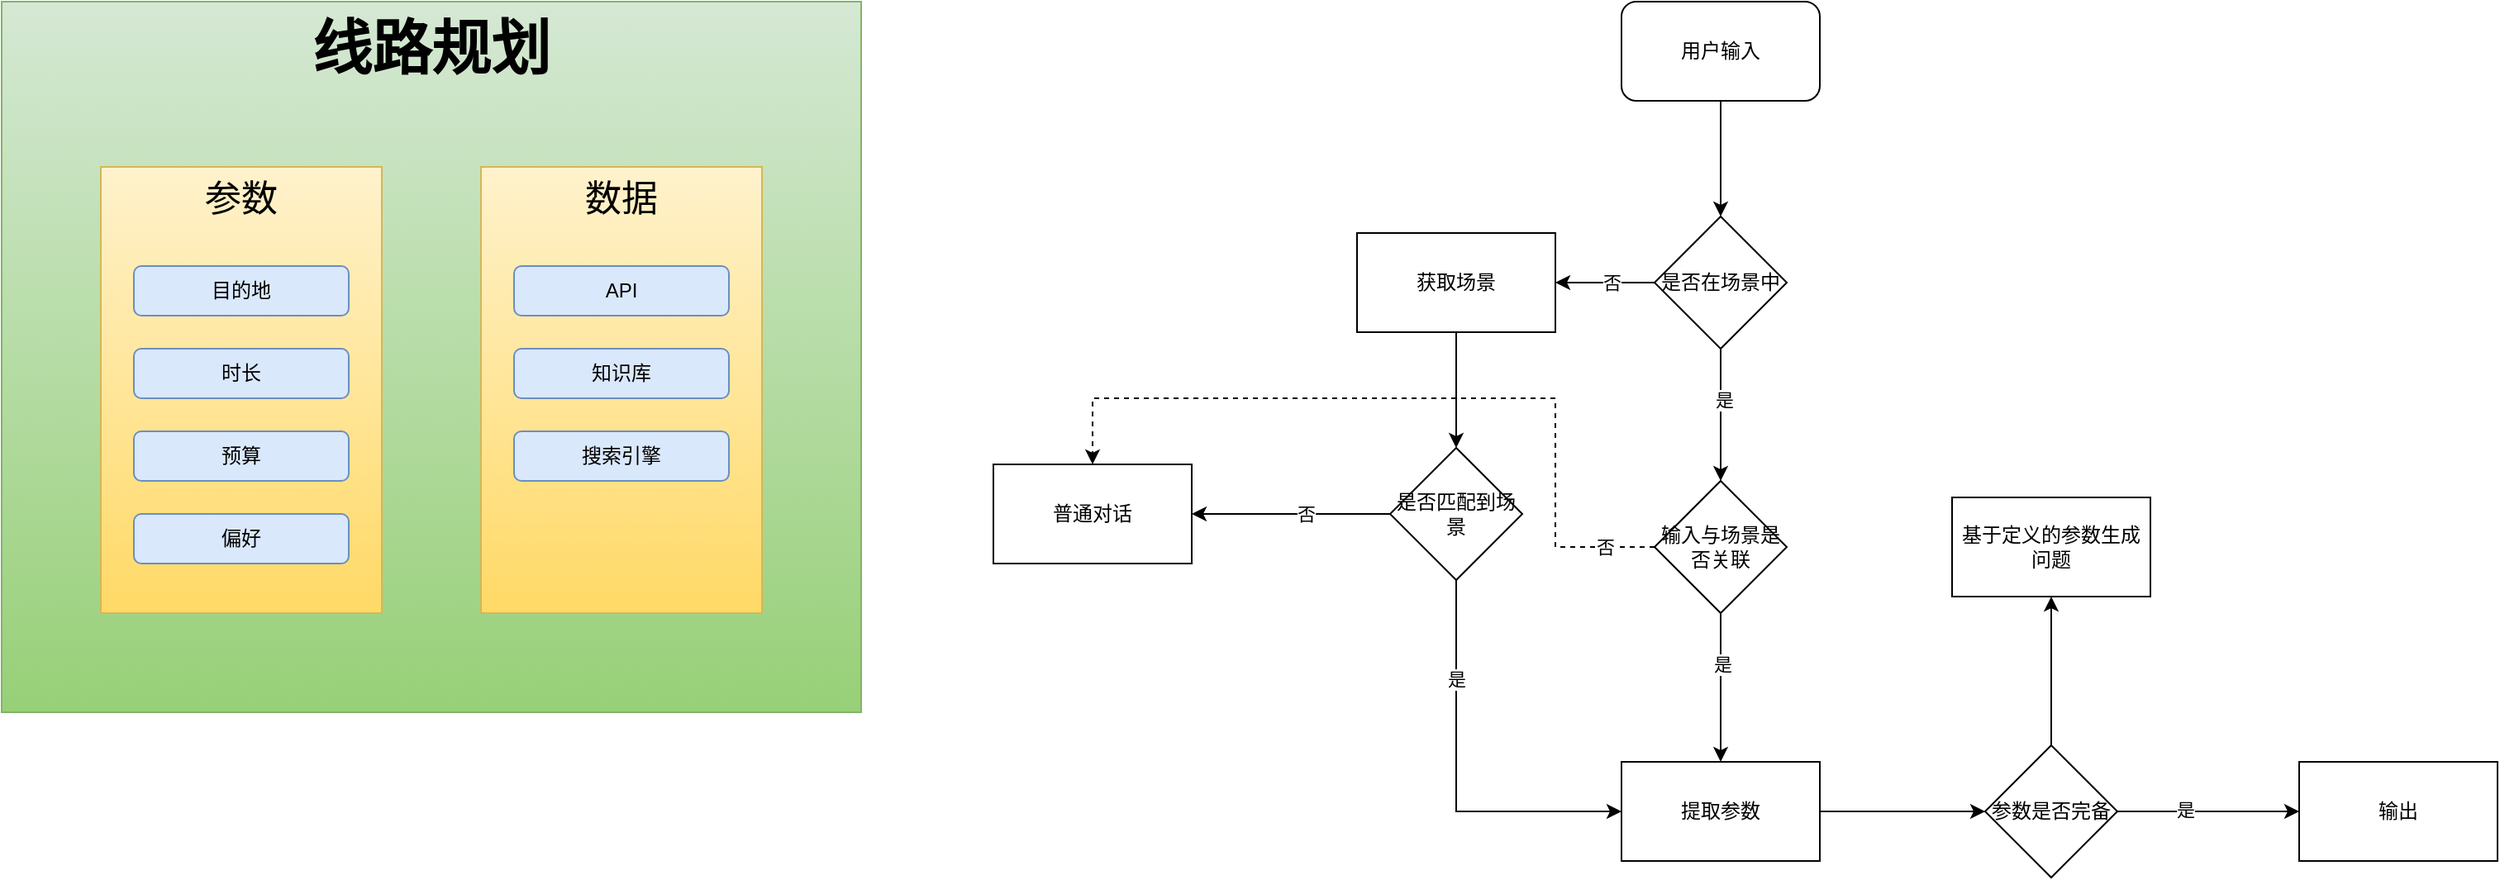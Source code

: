 <mxfile version="24.6.4" type="github">
  <diagram name="第 1 页" id="Y8drmWvzBkvI4okCshWX">
    <mxGraphModel dx="2247" dy="758" grid="1" gridSize="10" guides="1" tooltips="1" connect="1" arrows="1" fold="1" page="1" pageScale="1" pageWidth="827" pageHeight="1169" math="0" shadow="0">
      <root>
        <mxCell id="0" />
        <mxCell id="1" parent="0" />
        <mxCell id="LV9YCc_EGSqUjDLTgtPs-27" value="" style="edgeStyle=orthogonalEdgeStyle;rounded=0;orthogonalLoop=1;jettySize=auto;html=1;" edge="1" parent="1" source="LV9YCc_EGSqUjDLTgtPs-22" target="LV9YCc_EGSqUjDLTgtPs-26">
          <mxGeometry relative="1" as="geometry" />
        </mxCell>
        <mxCell id="LV9YCc_EGSqUjDLTgtPs-22" value="用户输入" style="rounded=1;whiteSpace=wrap;html=1;" vertex="1" parent="1">
          <mxGeometry x="920" y="110" width="120" height="60" as="geometry" />
        </mxCell>
        <mxCell id="LV9YCc_EGSqUjDLTgtPs-23" value="" style="group" vertex="1" connectable="0" parent="1">
          <mxGeometry x="-60" y="110" width="520" height="430" as="geometry" />
        </mxCell>
        <mxCell id="LV9YCc_EGSqUjDLTgtPs-2" value="线路规划" style="rounded=0;whiteSpace=wrap;html=1;verticalAlign=top;fontStyle=1;fontSize=36;fillColor=#d5e8d4;strokeColor=#82b366;gradientColor=#97d077;" vertex="1" parent="LV9YCc_EGSqUjDLTgtPs-23">
          <mxGeometry width="520" height="430" as="geometry" />
        </mxCell>
        <mxCell id="LV9YCc_EGSqUjDLTgtPs-11" value="参数" style="rounded=0;whiteSpace=wrap;html=1;verticalAlign=top;fontSize=22;strokeColor=#d6b656;fillColor=#fff2cc;gradientColor=#ffd966;" vertex="1" parent="LV9YCc_EGSqUjDLTgtPs-23">
          <mxGeometry x="60" y="100" width="170" height="270" as="geometry" />
        </mxCell>
        <mxCell id="LV9YCc_EGSqUjDLTgtPs-12" value="目的地" style="text;html=1;align=center;verticalAlign=middle;whiteSpace=wrap;rounded=1;fillColor=#dae8fc;strokeColor=#6c8ebf;" vertex="1" parent="LV9YCc_EGSqUjDLTgtPs-23">
          <mxGeometry x="80" y="160" width="130" height="30" as="geometry" />
        </mxCell>
        <mxCell id="LV9YCc_EGSqUjDLTgtPs-13" value="时长" style="text;html=1;align=center;verticalAlign=middle;whiteSpace=wrap;rounded=1;fillColor=#dae8fc;strokeColor=#6c8ebf;" vertex="1" parent="LV9YCc_EGSqUjDLTgtPs-23">
          <mxGeometry x="80" y="210" width="130" height="30" as="geometry" />
        </mxCell>
        <mxCell id="LV9YCc_EGSqUjDLTgtPs-14" value="预算" style="text;html=1;align=center;verticalAlign=middle;whiteSpace=wrap;rounded=1;fillColor=#dae8fc;strokeColor=#6c8ebf;" vertex="1" parent="LV9YCc_EGSqUjDLTgtPs-23">
          <mxGeometry x="80" y="260" width="130" height="30" as="geometry" />
        </mxCell>
        <mxCell id="LV9YCc_EGSqUjDLTgtPs-15" value="偏好" style="text;html=1;align=center;verticalAlign=middle;whiteSpace=wrap;rounded=1;fillColor=#dae8fc;strokeColor=#6c8ebf;" vertex="1" parent="LV9YCc_EGSqUjDLTgtPs-23">
          <mxGeometry x="80" y="310" width="130" height="30" as="geometry" />
        </mxCell>
        <mxCell id="LV9YCc_EGSqUjDLTgtPs-18" value="数据" style="rounded=0;whiteSpace=wrap;html=1;verticalAlign=top;fontSize=22;strokeColor=#d6b656;fillColor=#fff2cc;gradientColor=#ffd966;" vertex="1" parent="LV9YCc_EGSqUjDLTgtPs-23">
          <mxGeometry x="290" y="100" width="170" height="270" as="geometry" />
        </mxCell>
        <mxCell id="LV9YCc_EGSqUjDLTgtPs-19" value="API" style="text;html=1;align=center;verticalAlign=middle;whiteSpace=wrap;rounded=1;fillColor=#dae8fc;strokeColor=#6c8ebf;" vertex="1" parent="LV9YCc_EGSqUjDLTgtPs-23">
          <mxGeometry x="310" y="160" width="130" height="30" as="geometry" />
        </mxCell>
        <mxCell id="LV9YCc_EGSqUjDLTgtPs-20" value="知识库" style="text;html=1;align=center;verticalAlign=middle;whiteSpace=wrap;rounded=1;fillColor=#dae8fc;strokeColor=#6c8ebf;" vertex="1" parent="LV9YCc_EGSqUjDLTgtPs-23">
          <mxGeometry x="310" y="210" width="130" height="30" as="geometry" />
        </mxCell>
        <mxCell id="LV9YCc_EGSqUjDLTgtPs-21" value="搜索引擎" style="text;html=1;align=center;verticalAlign=middle;whiteSpace=wrap;rounded=1;fillColor=#dae8fc;strokeColor=#6c8ebf;" vertex="1" parent="LV9YCc_EGSqUjDLTgtPs-23">
          <mxGeometry x="310" y="260" width="130" height="30" as="geometry" />
        </mxCell>
        <mxCell id="LV9YCc_EGSqUjDLTgtPs-29" value="" style="edgeStyle=orthogonalEdgeStyle;rounded=0;orthogonalLoop=1;jettySize=auto;html=1;" edge="1" parent="1" source="LV9YCc_EGSqUjDLTgtPs-26" target="LV9YCc_EGSqUjDLTgtPs-28">
          <mxGeometry relative="1" as="geometry" />
        </mxCell>
        <mxCell id="LV9YCc_EGSqUjDLTgtPs-30" value="是" style="edgeLabel;html=1;align=center;verticalAlign=middle;resizable=0;points=[];" vertex="1" connectable="0" parent="LV9YCc_EGSqUjDLTgtPs-29">
          <mxGeometry x="-0.225" y="2" relative="1" as="geometry">
            <mxPoint as="offset" />
          </mxGeometry>
        </mxCell>
        <mxCell id="LV9YCc_EGSqUjDLTgtPs-32" value="" style="edgeStyle=orthogonalEdgeStyle;rounded=0;orthogonalLoop=1;jettySize=auto;html=1;" edge="1" parent="1" source="LV9YCc_EGSqUjDLTgtPs-26" target="LV9YCc_EGSqUjDLTgtPs-31">
          <mxGeometry relative="1" as="geometry" />
        </mxCell>
        <mxCell id="LV9YCc_EGSqUjDLTgtPs-33" value="否" style="edgeLabel;html=1;align=center;verticalAlign=middle;resizable=0;points=[];" vertex="1" connectable="0" parent="LV9YCc_EGSqUjDLTgtPs-32">
          <mxGeometry x="-0.133" relative="1" as="geometry">
            <mxPoint as="offset" />
          </mxGeometry>
        </mxCell>
        <mxCell id="LV9YCc_EGSqUjDLTgtPs-26" value="是否在场景中" style="rhombus;whiteSpace=wrap;html=1;rounded=0;" vertex="1" parent="1">
          <mxGeometry x="940" y="240" width="80" height="80" as="geometry" />
        </mxCell>
        <mxCell id="LV9YCc_EGSqUjDLTgtPs-37" value="" style="edgeStyle=orthogonalEdgeStyle;rounded=0;orthogonalLoop=1;jettySize=auto;html=1;" edge="1" parent="1" source="LV9YCc_EGSqUjDLTgtPs-28" target="LV9YCc_EGSqUjDLTgtPs-36">
          <mxGeometry relative="1" as="geometry" />
        </mxCell>
        <mxCell id="LV9YCc_EGSqUjDLTgtPs-38" value="是" style="edgeLabel;html=1;align=center;verticalAlign=middle;resizable=0;points=[];" vertex="1" connectable="0" parent="LV9YCc_EGSqUjDLTgtPs-37">
          <mxGeometry x="-0.311" y="1" relative="1" as="geometry">
            <mxPoint as="offset" />
          </mxGeometry>
        </mxCell>
        <mxCell id="LV9YCc_EGSqUjDLTgtPs-28" value="输入与场景是否关联" style="rhombus;whiteSpace=wrap;html=1;rounded=0;" vertex="1" parent="1">
          <mxGeometry x="940" y="400" width="80" height="80" as="geometry" />
        </mxCell>
        <mxCell id="LV9YCc_EGSqUjDLTgtPs-35" value="" style="edgeStyle=orthogonalEdgeStyle;rounded=0;orthogonalLoop=1;jettySize=auto;html=1;" edge="1" parent="1" source="LV9YCc_EGSqUjDLTgtPs-31" target="LV9YCc_EGSqUjDLTgtPs-34">
          <mxGeometry relative="1" as="geometry" />
        </mxCell>
        <mxCell id="LV9YCc_EGSqUjDLTgtPs-31" value="获取场景" style="whiteSpace=wrap;html=1;rounded=0;" vertex="1" parent="1">
          <mxGeometry x="760" y="250" width="120" height="60" as="geometry" />
        </mxCell>
        <mxCell id="LV9YCc_EGSqUjDLTgtPs-39" style="edgeStyle=orthogonalEdgeStyle;rounded=0;orthogonalLoop=1;jettySize=auto;html=1;entryX=0;entryY=0.5;entryDx=0;entryDy=0;" edge="1" parent="1" source="LV9YCc_EGSqUjDLTgtPs-34" target="LV9YCc_EGSqUjDLTgtPs-36">
          <mxGeometry relative="1" as="geometry">
            <Array as="points">
              <mxPoint x="820" y="600" />
            </Array>
          </mxGeometry>
        </mxCell>
        <mxCell id="LV9YCc_EGSqUjDLTgtPs-40" value="是" style="edgeLabel;html=1;align=center;verticalAlign=middle;resizable=0;points=[];" vertex="1" connectable="0" parent="LV9YCc_EGSqUjDLTgtPs-39">
          <mxGeometry x="-0.083" y="-1" relative="1" as="geometry">
            <mxPoint x="1" y="-50" as="offset" />
          </mxGeometry>
        </mxCell>
        <mxCell id="LV9YCc_EGSqUjDLTgtPs-42" style="edgeStyle=orthogonalEdgeStyle;rounded=0;orthogonalLoop=1;jettySize=auto;html=1;" edge="1" parent="1" source="LV9YCc_EGSqUjDLTgtPs-34" target="LV9YCc_EGSqUjDLTgtPs-41">
          <mxGeometry relative="1" as="geometry" />
        </mxCell>
        <mxCell id="LV9YCc_EGSqUjDLTgtPs-43" value="否" style="edgeLabel;html=1;align=center;verticalAlign=middle;resizable=0;points=[];" vertex="1" connectable="0" parent="LV9YCc_EGSqUjDLTgtPs-42">
          <mxGeometry x="-0.143" relative="1" as="geometry">
            <mxPoint as="offset" />
          </mxGeometry>
        </mxCell>
        <mxCell id="LV9YCc_EGSqUjDLTgtPs-34" value="是否匹配到场景" style="rhombus;whiteSpace=wrap;html=1;rounded=0;" vertex="1" parent="1">
          <mxGeometry x="780" y="380" width="80" height="80" as="geometry" />
        </mxCell>
        <mxCell id="LV9YCc_EGSqUjDLTgtPs-48" value="" style="edgeStyle=orthogonalEdgeStyle;rounded=0;orthogonalLoop=1;jettySize=auto;html=1;" edge="1" parent="1" source="LV9YCc_EGSqUjDLTgtPs-36" target="LV9YCc_EGSqUjDLTgtPs-47">
          <mxGeometry relative="1" as="geometry" />
        </mxCell>
        <mxCell id="LV9YCc_EGSqUjDLTgtPs-36" value="提取参数" style="whiteSpace=wrap;html=1;rounded=0;" vertex="1" parent="1">
          <mxGeometry x="920" y="570" width="120" height="60" as="geometry" />
        </mxCell>
        <mxCell id="LV9YCc_EGSqUjDLTgtPs-41" value="普通对话" style="whiteSpace=wrap;html=1;rounded=0;" vertex="1" parent="1">
          <mxGeometry x="540" y="390" width="120" height="60" as="geometry" />
        </mxCell>
        <mxCell id="LV9YCc_EGSqUjDLTgtPs-44" style="edgeStyle=orthogonalEdgeStyle;rounded=0;orthogonalLoop=1;jettySize=auto;html=1;entryX=0.5;entryY=0;entryDx=0;entryDy=0;dashed=1;" edge="1" parent="1" source="LV9YCc_EGSqUjDLTgtPs-28" target="LV9YCc_EGSqUjDLTgtPs-41">
          <mxGeometry relative="1" as="geometry">
            <Array as="points">
              <mxPoint x="880" y="440" />
              <mxPoint x="880" y="350" />
              <mxPoint x="600" y="350" />
            </Array>
          </mxGeometry>
        </mxCell>
        <mxCell id="LV9YCc_EGSqUjDLTgtPs-45" value="否" style="edgeLabel;html=1;align=center;verticalAlign=middle;resizable=0;points=[];" vertex="1" connectable="0" parent="LV9YCc_EGSqUjDLTgtPs-44">
          <mxGeometry x="0.724" y="-1" relative="1" as="geometry">
            <mxPoint x="285" y="91" as="offset" />
          </mxGeometry>
        </mxCell>
        <mxCell id="LV9YCc_EGSqUjDLTgtPs-50" value="" style="edgeStyle=orthogonalEdgeStyle;rounded=0;orthogonalLoop=1;jettySize=auto;html=1;" edge="1" parent="1" source="LV9YCc_EGSqUjDLTgtPs-47" target="LV9YCc_EGSqUjDLTgtPs-49">
          <mxGeometry relative="1" as="geometry" />
        </mxCell>
        <mxCell id="LV9YCc_EGSqUjDLTgtPs-51" value="是" style="edgeLabel;html=1;align=center;verticalAlign=middle;resizable=0;points=[];" vertex="1" connectable="0" parent="LV9YCc_EGSqUjDLTgtPs-50">
          <mxGeometry x="-0.267" y="1" relative="1" as="geometry">
            <mxPoint as="offset" />
          </mxGeometry>
        </mxCell>
        <mxCell id="LV9YCc_EGSqUjDLTgtPs-53" value="" style="edgeStyle=orthogonalEdgeStyle;rounded=0;orthogonalLoop=1;jettySize=auto;html=1;" edge="1" parent="1" source="LV9YCc_EGSqUjDLTgtPs-47" target="LV9YCc_EGSqUjDLTgtPs-52">
          <mxGeometry relative="1" as="geometry" />
        </mxCell>
        <mxCell id="LV9YCc_EGSqUjDLTgtPs-47" value="参数是否完备" style="rhombus;whiteSpace=wrap;html=1;rounded=0;" vertex="1" parent="1">
          <mxGeometry x="1140" y="560" width="80" height="80" as="geometry" />
        </mxCell>
        <mxCell id="LV9YCc_EGSqUjDLTgtPs-49" value="输出" style="whiteSpace=wrap;html=1;rounded=0;" vertex="1" parent="1">
          <mxGeometry x="1330" y="570" width="120" height="60" as="geometry" />
        </mxCell>
        <mxCell id="LV9YCc_EGSqUjDLTgtPs-52" value="基于定义的参数生成问题" style="whiteSpace=wrap;html=1;rounded=0;" vertex="1" parent="1">
          <mxGeometry x="1120" y="410" width="120" height="60" as="geometry" />
        </mxCell>
      </root>
    </mxGraphModel>
  </diagram>
</mxfile>
